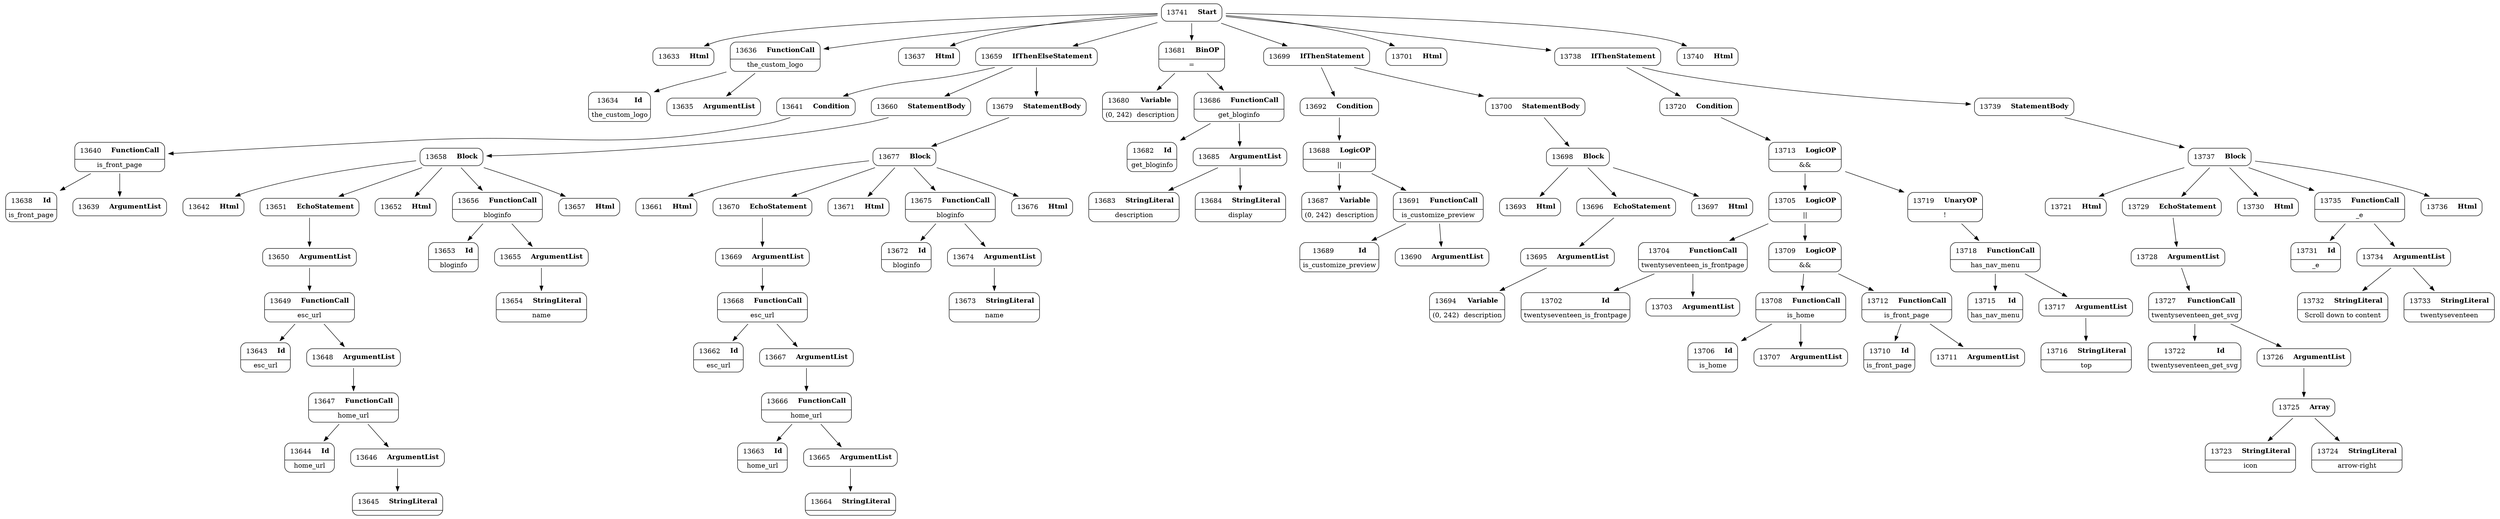digraph ast {
node [shape=none];
13633 [label=<<TABLE border='1' cellspacing='0' cellpadding='10' style='rounded' ><TR><TD border='0'>13633</TD><TD border='0'><B>Html</B></TD></TR></TABLE>>];
13634 [label=<<TABLE border='1' cellspacing='0' cellpadding='10' style='rounded' ><TR><TD border='0'>13634</TD><TD border='0'><B>Id</B></TD></TR><HR/><TR><TD border='0' cellpadding='5' colspan='2'>the_custom_logo</TD></TR></TABLE>>];
13635 [label=<<TABLE border='1' cellspacing='0' cellpadding='10' style='rounded' ><TR><TD border='0'>13635</TD><TD border='0'><B>ArgumentList</B></TD></TR></TABLE>>];
13636 [label=<<TABLE border='1' cellspacing='0' cellpadding='10' style='rounded' ><TR><TD border='0'>13636</TD><TD border='0'><B>FunctionCall</B></TD></TR><HR/><TR><TD border='0' cellpadding='5' colspan='2'>the_custom_logo</TD></TR></TABLE>>];
13636 -> 13634 [weight=2];
13636 -> 13635 [weight=2];
13637 [label=<<TABLE border='1' cellspacing='0' cellpadding='10' style='rounded' ><TR><TD border='0'>13637</TD><TD border='0'><B>Html</B></TD></TR></TABLE>>];
13638 [label=<<TABLE border='1' cellspacing='0' cellpadding='10' style='rounded' ><TR><TD border='0'>13638</TD><TD border='0'><B>Id</B></TD></TR><HR/><TR><TD border='0' cellpadding='5' colspan='2'>is_front_page</TD></TR></TABLE>>];
13639 [label=<<TABLE border='1' cellspacing='0' cellpadding='10' style='rounded' ><TR><TD border='0'>13639</TD><TD border='0'><B>ArgumentList</B></TD></TR></TABLE>>];
13640 [label=<<TABLE border='1' cellspacing='0' cellpadding='10' style='rounded' ><TR><TD border='0'>13640</TD><TD border='0'><B>FunctionCall</B></TD></TR><HR/><TR><TD border='0' cellpadding='5' colspan='2'>is_front_page</TD></TR></TABLE>>];
13640 -> 13638 [weight=2];
13640 -> 13639 [weight=2];
13641 [label=<<TABLE border='1' cellspacing='0' cellpadding='10' style='rounded' ><TR><TD border='0'>13641</TD><TD border='0'><B>Condition</B></TD></TR></TABLE>>];
13641 -> 13640 [weight=2];
13642 [label=<<TABLE border='1' cellspacing='0' cellpadding='10' style='rounded' ><TR><TD border='0'>13642</TD><TD border='0'><B>Html</B></TD></TR></TABLE>>];
13643 [label=<<TABLE border='1' cellspacing='0' cellpadding='10' style='rounded' ><TR><TD border='0'>13643</TD><TD border='0'><B>Id</B></TD></TR><HR/><TR><TD border='0' cellpadding='5' colspan='2'>esc_url</TD></TR></TABLE>>];
13644 [label=<<TABLE border='1' cellspacing='0' cellpadding='10' style='rounded' ><TR><TD border='0'>13644</TD><TD border='0'><B>Id</B></TD></TR><HR/><TR><TD border='0' cellpadding='5' colspan='2'>home_url</TD></TR></TABLE>>];
13645 [label=<<TABLE border='1' cellspacing='0' cellpadding='10' style='rounded' ><TR><TD border='0'>13645</TD><TD border='0'><B>StringLiteral</B></TD></TR><HR/><TR><TD border='0' cellpadding='5' colspan='2'></TD></TR></TABLE>>];
13646 [label=<<TABLE border='1' cellspacing='0' cellpadding='10' style='rounded' ><TR><TD border='0'>13646</TD><TD border='0'><B>ArgumentList</B></TD></TR></TABLE>>];
13646 -> 13645 [weight=2];
13647 [label=<<TABLE border='1' cellspacing='0' cellpadding='10' style='rounded' ><TR><TD border='0'>13647</TD><TD border='0'><B>FunctionCall</B></TD></TR><HR/><TR><TD border='0' cellpadding='5' colspan='2'>home_url</TD></TR></TABLE>>];
13647 -> 13644 [weight=2];
13647 -> 13646 [weight=2];
13648 [label=<<TABLE border='1' cellspacing='0' cellpadding='10' style='rounded' ><TR><TD border='0'>13648</TD><TD border='0'><B>ArgumentList</B></TD></TR></TABLE>>];
13648 -> 13647 [weight=2];
13649 [label=<<TABLE border='1' cellspacing='0' cellpadding='10' style='rounded' ><TR><TD border='0'>13649</TD><TD border='0'><B>FunctionCall</B></TD></TR><HR/><TR><TD border='0' cellpadding='5' colspan='2'>esc_url</TD></TR></TABLE>>];
13649 -> 13643 [weight=2];
13649 -> 13648 [weight=2];
13650 [label=<<TABLE border='1' cellspacing='0' cellpadding='10' style='rounded' ><TR><TD border='0'>13650</TD><TD border='0'><B>ArgumentList</B></TD></TR></TABLE>>];
13650 -> 13649 [weight=2];
13651 [label=<<TABLE border='1' cellspacing='0' cellpadding='10' style='rounded' ><TR><TD border='0'>13651</TD><TD border='0'><B>EchoStatement</B></TD></TR></TABLE>>];
13651 -> 13650 [weight=2];
13652 [label=<<TABLE border='1' cellspacing='0' cellpadding='10' style='rounded' ><TR><TD border='0'>13652</TD><TD border='0'><B>Html</B></TD></TR></TABLE>>];
13653 [label=<<TABLE border='1' cellspacing='0' cellpadding='10' style='rounded' ><TR><TD border='0'>13653</TD><TD border='0'><B>Id</B></TD></TR><HR/><TR><TD border='0' cellpadding='5' colspan='2'>bloginfo</TD></TR></TABLE>>];
13654 [label=<<TABLE border='1' cellspacing='0' cellpadding='10' style='rounded' ><TR><TD border='0'>13654</TD><TD border='0'><B>StringLiteral</B></TD></TR><HR/><TR><TD border='0' cellpadding='5' colspan='2'>name</TD></TR></TABLE>>];
13655 [label=<<TABLE border='1' cellspacing='0' cellpadding='10' style='rounded' ><TR><TD border='0'>13655</TD><TD border='0'><B>ArgumentList</B></TD></TR></TABLE>>];
13655 -> 13654 [weight=2];
13656 [label=<<TABLE border='1' cellspacing='0' cellpadding='10' style='rounded' ><TR><TD border='0'>13656</TD><TD border='0'><B>FunctionCall</B></TD></TR><HR/><TR><TD border='0' cellpadding='5' colspan='2'>bloginfo</TD></TR></TABLE>>];
13656 -> 13653 [weight=2];
13656 -> 13655 [weight=2];
13657 [label=<<TABLE border='1' cellspacing='0' cellpadding='10' style='rounded' ><TR><TD border='0'>13657</TD><TD border='0'><B>Html</B></TD></TR></TABLE>>];
13658 [label=<<TABLE border='1' cellspacing='0' cellpadding='10' style='rounded' ><TR><TD border='0'>13658</TD><TD border='0'><B>Block</B></TD></TR></TABLE>>];
13658 -> 13642 [weight=2];
13658 -> 13651 [weight=2];
13658 -> 13652 [weight=2];
13658 -> 13656 [weight=2];
13658 -> 13657 [weight=2];
13659 [label=<<TABLE border='1' cellspacing='0' cellpadding='10' style='rounded' ><TR><TD border='0'>13659</TD><TD border='0'><B>IfThenElseStatement</B></TD></TR></TABLE>>];
13659 -> 13641 [weight=2];
13659 -> 13660 [weight=2];
13659 -> 13679 [weight=2];
13660 [label=<<TABLE border='1' cellspacing='0' cellpadding='10' style='rounded' ><TR><TD border='0'>13660</TD><TD border='0'><B>StatementBody</B></TD></TR></TABLE>>];
13660 -> 13658 [weight=2];
13661 [label=<<TABLE border='1' cellspacing='0' cellpadding='10' style='rounded' ><TR><TD border='0'>13661</TD><TD border='0'><B>Html</B></TD></TR></TABLE>>];
13662 [label=<<TABLE border='1' cellspacing='0' cellpadding='10' style='rounded' ><TR><TD border='0'>13662</TD><TD border='0'><B>Id</B></TD></TR><HR/><TR><TD border='0' cellpadding='5' colspan='2'>esc_url</TD></TR></TABLE>>];
13663 [label=<<TABLE border='1' cellspacing='0' cellpadding='10' style='rounded' ><TR><TD border='0'>13663</TD><TD border='0'><B>Id</B></TD></TR><HR/><TR><TD border='0' cellpadding='5' colspan='2'>home_url</TD></TR></TABLE>>];
13664 [label=<<TABLE border='1' cellspacing='0' cellpadding='10' style='rounded' ><TR><TD border='0'>13664</TD><TD border='0'><B>StringLiteral</B></TD></TR><HR/><TR><TD border='0' cellpadding='5' colspan='2'></TD></TR></TABLE>>];
13665 [label=<<TABLE border='1' cellspacing='0' cellpadding='10' style='rounded' ><TR><TD border='0'>13665</TD><TD border='0'><B>ArgumentList</B></TD></TR></TABLE>>];
13665 -> 13664 [weight=2];
13666 [label=<<TABLE border='1' cellspacing='0' cellpadding='10' style='rounded' ><TR><TD border='0'>13666</TD><TD border='0'><B>FunctionCall</B></TD></TR><HR/><TR><TD border='0' cellpadding='5' colspan='2'>home_url</TD></TR></TABLE>>];
13666 -> 13663 [weight=2];
13666 -> 13665 [weight=2];
13667 [label=<<TABLE border='1' cellspacing='0' cellpadding='10' style='rounded' ><TR><TD border='0'>13667</TD><TD border='0'><B>ArgumentList</B></TD></TR></TABLE>>];
13667 -> 13666 [weight=2];
13668 [label=<<TABLE border='1' cellspacing='0' cellpadding='10' style='rounded' ><TR><TD border='0'>13668</TD><TD border='0'><B>FunctionCall</B></TD></TR><HR/><TR><TD border='0' cellpadding='5' colspan='2'>esc_url</TD></TR></TABLE>>];
13668 -> 13662 [weight=2];
13668 -> 13667 [weight=2];
13669 [label=<<TABLE border='1' cellspacing='0' cellpadding='10' style='rounded' ><TR><TD border='0'>13669</TD><TD border='0'><B>ArgumentList</B></TD></TR></TABLE>>];
13669 -> 13668 [weight=2];
13670 [label=<<TABLE border='1' cellspacing='0' cellpadding='10' style='rounded' ><TR><TD border='0'>13670</TD><TD border='0'><B>EchoStatement</B></TD></TR></TABLE>>];
13670 -> 13669 [weight=2];
13671 [label=<<TABLE border='1' cellspacing='0' cellpadding='10' style='rounded' ><TR><TD border='0'>13671</TD><TD border='0'><B>Html</B></TD></TR></TABLE>>];
13672 [label=<<TABLE border='1' cellspacing='0' cellpadding='10' style='rounded' ><TR><TD border='0'>13672</TD><TD border='0'><B>Id</B></TD></TR><HR/><TR><TD border='0' cellpadding='5' colspan='2'>bloginfo</TD></TR></TABLE>>];
13673 [label=<<TABLE border='1' cellspacing='0' cellpadding='10' style='rounded' ><TR><TD border='0'>13673</TD><TD border='0'><B>StringLiteral</B></TD></TR><HR/><TR><TD border='0' cellpadding='5' colspan='2'>name</TD></TR></TABLE>>];
13674 [label=<<TABLE border='1' cellspacing='0' cellpadding='10' style='rounded' ><TR><TD border='0'>13674</TD><TD border='0'><B>ArgumentList</B></TD></TR></TABLE>>];
13674 -> 13673 [weight=2];
13675 [label=<<TABLE border='1' cellspacing='0' cellpadding='10' style='rounded' ><TR><TD border='0'>13675</TD><TD border='0'><B>FunctionCall</B></TD></TR><HR/><TR><TD border='0' cellpadding='5' colspan='2'>bloginfo</TD></TR></TABLE>>];
13675 -> 13672 [weight=2];
13675 -> 13674 [weight=2];
13676 [label=<<TABLE border='1' cellspacing='0' cellpadding='10' style='rounded' ><TR><TD border='0'>13676</TD><TD border='0'><B>Html</B></TD></TR></TABLE>>];
13677 [label=<<TABLE border='1' cellspacing='0' cellpadding='10' style='rounded' ><TR><TD border='0'>13677</TD><TD border='0'><B>Block</B></TD></TR></TABLE>>];
13677 -> 13661 [weight=2];
13677 -> 13670 [weight=2];
13677 -> 13671 [weight=2];
13677 -> 13675 [weight=2];
13677 -> 13676 [weight=2];
13679 [label=<<TABLE border='1' cellspacing='0' cellpadding='10' style='rounded' ><TR><TD border='0'>13679</TD><TD border='0'><B>StatementBody</B></TD></TR></TABLE>>];
13679 -> 13677 [weight=2];
13680 [label=<<TABLE border='1' cellspacing='0' cellpadding='10' style='rounded' ><TR><TD border='0'>13680</TD><TD border='0'><B>Variable</B></TD></TR><HR/><TR><TD border='0' cellpadding='5'>(0, 242)</TD><TD border='0' cellpadding='5'>description</TD></TR></TABLE>>];
13681 [label=<<TABLE border='1' cellspacing='0' cellpadding='10' style='rounded' ><TR><TD border='0'>13681</TD><TD border='0'><B>BinOP</B></TD></TR><HR/><TR><TD border='0' cellpadding='5' colspan='2'>=</TD></TR></TABLE>>];
13681 -> 13680 [weight=2];
13681 -> 13686 [weight=2];
13682 [label=<<TABLE border='1' cellspacing='0' cellpadding='10' style='rounded' ><TR><TD border='0'>13682</TD><TD border='0'><B>Id</B></TD></TR><HR/><TR><TD border='0' cellpadding='5' colspan='2'>get_bloginfo</TD></TR></TABLE>>];
13683 [label=<<TABLE border='1' cellspacing='0' cellpadding='10' style='rounded' ><TR><TD border='0'>13683</TD><TD border='0'><B>StringLiteral</B></TD></TR><HR/><TR><TD border='0' cellpadding='5' colspan='2'>description</TD></TR></TABLE>>];
13684 [label=<<TABLE border='1' cellspacing='0' cellpadding='10' style='rounded' ><TR><TD border='0'>13684</TD><TD border='0'><B>StringLiteral</B></TD></TR><HR/><TR><TD border='0' cellpadding='5' colspan='2'>display</TD></TR></TABLE>>];
13685 [label=<<TABLE border='1' cellspacing='0' cellpadding='10' style='rounded' ><TR><TD border='0'>13685</TD><TD border='0'><B>ArgumentList</B></TD></TR></TABLE>>];
13685 -> 13683 [weight=2];
13685 -> 13684 [weight=2];
13686 [label=<<TABLE border='1' cellspacing='0' cellpadding='10' style='rounded' ><TR><TD border='0'>13686</TD><TD border='0'><B>FunctionCall</B></TD></TR><HR/><TR><TD border='0' cellpadding='5' colspan='2'>get_bloginfo</TD></TR></TABLE>>];
13686 -> 13682 [weight=2];
13686 -> 13685 [weight=2];
13687 [label=<<TABLE border='1' cellspacing='0' cellpadding='10' style='rounded' ><TR><TD border='0'>13687</TD><TD border='0'><B>Variable</B></TD></TR><HR/><TR><TD border='0' cellpadding='5'>(0, 242)</TD><TD border='0' cellpadding='5'>description</TD></TR></TABLE>>];
13688 [label=<<TABLE border='1' cellspacing='0' cellpadding='10' style='rounded' ><TR><TD border='0'>13688</TD><TD border='0'><B>LogicOP</B></TD></TR><HR/><TR><TD border='0' cellpadding='5' colspan='2'>||</TD></TR></TABLE>>];
13688 -> 13687 [weight=2];
13688 -> 13691 [weight=2];
13689 [label=<<TABLE border='1' cellspacing='0' cellpadding='10' style='rounded' ><TR><TD border='0'>13689</TD><TD border='0'><B>Id</B></TD></TR><HR/><TR><TD border='0' cellpadding='5' colspan='2'>is_customize_preview</TD></TR></TABLE>>];
13690 [label=<<TABLE border='1' cellspacing='0' cellpadding='10' style='rounded' ><TR><TD border='0'>13690</TD><TD border='0'><B>ArgumentList</B></TD></TR></TABLE>>];
13691 [label=<<TABLE border='1' cellspacing='0' cellpadding='10' style='rounded' ><TR><TD border='0'>13691</TD><TD border='0'><B>FunctionCall</B></TD></TR><HR/><TR><TD border='0' cellpadding='5' colspan='2'>is_customize_preview</TD></TR></TABLE>>];
13691 -> 13689 [weight=2];
13691 -> 13690 [weight=2];
13692 [label=<<TABLE border='1' cellspacing='0' cellpadding='10' style='rounded' ><TR><TD border='0'>13692</TD><TD border='0'><B>Condition</B></TD></TR></TABLE>>];
13692 -> 13688 [weight=2];
13693 [label=<<TABLE border='1' cellspacing='0' cellpadding='10' style='rounded' ><TR><TD border='0'>13693</TD><TD border='0'><B>Html</B></TD></TR></TABLE>>];
13694 [label=<<TABLE border='1' cellspacing='0' cellpadding='10' style='rounded' ><TR><TD border='0'>13694</TD><TD border='0'><B>Variable</B></TD></TR><HR/><TR><TD border='0' cellpadding='5'>(0, 242)</TD><TD border='0' cellpadding='5'>description</TD></TR></TABLE>>];
13695 [label=<<TABLE border='1' cellspacing='0' cellpadding='10' style='rounded' ><TR><TD border='0'>13695</TD><TD border='0'><B>ArgumentList</B></TD></TR></TABLE>>];
13695 -> 13694 [weight=2];
13696 [label=<<TABLE border='1' cellspacing='0' cellpadding='10' style='rounded' ><TR><TD border='0'>13696</TD><TD border='0'><B>EchoStatement</B></TD></TR></TABLE>>];
13696 -> 13695 [weight=2];
13697 [label=<<TABLE border='1' cellspacing='0' cellpadding='10' style='rounded' ><TR><TD border='0'>13697</TD><TD border='0'><B>Html</B></TD></TR></TABLE>>];
13698 [label=<<TABLE border='1' cellspacing='0' cellpadding='10' style='rounded' ><TR><TD border='0'>13698</TD><TD border='0'><B>Block</B></TD></TR></TABLE>>];
13698 -> 13693 [weight=2];
13698 -> 13696 [weight=2];
13698 -> 13697 [weight=2];
13699 [label=<<TABLE border='1' cellspacing='0' cellpadding='10' style='rounded' ><TR><TD border='0'>13699</TD><TD border='0'><B>IfThenStatement</B></TD></TR></TABLE>>];
13699 -> 13692 [weight=2];
13699 -> 13700 [weight=2];
13700 [label=<<TABLE border='1' cellspacing='0' cellpadding='10' style='rounded' ><TR><TD border='0'>13700</TD><TD border='0'><B>StatementBody</B></TD></TR></TABLE>>];
13700 -> 13698 [weight=2];
13701 [label=<<TABLE border='1' cellspacing='0' cellpadding='10' style='rounded' ><TR><TD border='0'>13701</TD><TD border='0'><B>Html</B></TD></TR></TABLE>>];
13702 [label=<<TABLE border='1' cellspacing='0' cellpadding='10' style='rounded' ><TR><TD border='0'>13702</TD><TD border='0'><B>Id</B></TD></TR><HR/><TR><TD border='0' cellpadding='5' colspan='2'>twentyseventeen_is_frontpage</TD></TR></TABLE>>];
13703 [label=<<TABLE border='1' cellspacing='0' cellpadding='10' style='rounded' ><TR><TD border='0'>13703</TD><TD border='0'><B>ArgumentList</B></TD></TR></TABLE>>];
13704 [label=<<TABLE border='1' cellspacing='0' cellpadding='10' style='rounded' ><TR><TD border='0'>13704</TD><TD border='0'><B>FunctionCall</B></TD></TR><HR/><TR><TD border='0' cellpadding='5' colspan='2'>twentyseventeen_is_frontpage</TD></TR></TABLE>>];
13704 -> 13702 [weight=2];
13704 -> 13703 [weight=2];
13705 [label=<<TABLE border='1' cellspacing='0' cellpadding='10' style='rounded' ><TR><TD border='0'>13705</TD><TD border='0'><B>LogicOP</B></TD></TR><HR/><TR><TD border='0' cellpadding='5' colspan='2'>||</TD></TR></TABLE>>];
13705 -> 13704 [weight=2];
13705 -> 13709 [weight=2];
13706 [label=<<TABLE border='1' cellspacing='0' cellpadding='10' style='rounded' ><TR><TD border='0'>13706</TD><TD border='0'><B>Id</B></TD></TR><HR/><TR><TD border='0' cellpadding='5' colspan='2'>is_home</TD></TR></TABLE>>];
13707 [label=<<TABLE border='1' cellspacing='0' cellpadding='10' style='rounded' ><TR><TD border='0'>13707</TD><TD border='0'><B>ArgumentList</B></TD></TR></TABLE>>];
13708 [label=<<TABLE border='1' cellspacing='0' cellpadding='10' style='rounded' ><TR><TD border='0'>13708</TD><TD border='0'><B>FunctionCall</B></TD></TR><HR/><TR><TD border='0' cellpadding='5' colspan='2'>is_home</TD></TR></TABLE>>];
13708 -> 13706 [weight=2];
13708 -> 13707 [weight=2];
13709 [label=<<TABLE border='1' cellspacing='0' cellpadding='10' style='rounded' ><TR><TD border='0'>13709</TD><TD border='0'><B>LogicOP</B></TD></TR><HR/><TR><TD border='0' cellpadding='5' colspan='2'>&amp;&amp;</TD></TR></TABLE>>];
13709 -> 13708 [weight=2];
13709 -> 13712 [weight=2];
13710 [label=<<TABLE border='1' cellspacing='0' cellpadding='10' style='rounded' ><TR><TD border='0'>13710</TD><TD border='0'><B>Id</B></TD></TR><HR/><TR><TD border='0' cellpadding='5' colspan='2'>is_front_page</TD></TR></TABLE>>];
13711 [label=<<TABLE border='1' cellspacing='0' cellpadding='10' style='rounded' ><TR><TD border='0'>13711</TD><TD border='0'><B>ArgumentList</B></TD></TR></TABLE>>];
13712 [label=<<TABLE border='1' cellspacing='0' cellpadding='10' style='rounded' ><TR><TD border='0'>13712</TD><TD border='0'><B>FunctionCall</B></TD></TR><HR/><TR><TD border='0' cellpadding='5' colspan='2'>is_front_page</TD></TR></TABLE>>];
13712 -> 13710 [weight=2];
13712 -> 13711 [weight=2];
13713 [label=<<TABLE border='1' cellspacing='0' cellpadding='10' style='rounded' ><TR><TD border='0'>13713</TD><TD border='0'><B>LogicOP</B></TD></TR><HR/><TR><TD border='0' cellpadding='5' colspan='2'>&amp;&amp;</TD></TR></TABLE>>];
13713 -> 13705 [weight=2];
13713 -> 13719 [weight=2];
13715 [label=<<TABLE border='1' cellspacing='0' cellpadding='10' style='rounded' ><TR><TD border='0'>13715</TD><TD border='0'><B>Id</B></TD></TR><HR/><TR><TD border='0' cellpadding='5' colspan='2'>has_nav_menu</TD></TR></TABLE>>];
13716 [label=<<TABLE border='1' cellspacing='0' cellpadding='10' style='rounded' ><TR><TD border='0'>13716</TD><TD border='0'><B>StringLiteral</B></TD></TR><HR/><TR><TD border='0' cellpadding='5' colspan='2'>top</TD></TR></TABLE>>];
13717 [label=<<TABLE border='1' cellspacing='0' cellpadding='10' style='rounded' ><TR><TD border='0'>13717</TD><TD border='0'><B>ArgumentList</B></TD></TR></TABLE>>];
13717 -> 13716 [weight=2];
13718 [label=<<TABLE border='1' cellspacing='0' cellpadding='10' style='rounded' ><TR><TD border='0'>13718</TD><TD border='0'><B>FunctionCall</B></TD></TR><HR/><TR><TD border='0' cellpadding='5' colspan='2'>has_nav_menu</TD></TR></TABLE>>];
13718 -> 13715 [weight=2];
13718 -> 13717 [weight=2];
13719 [label=<<TABLE border='1' cellspacing='0' cellpadding='10' style='rounded' ><TR><TD border='0'>13719</TD><TD border='0'><B>UnaryOP</B></TD></TR><HR/><TR><TD border='0' cellpadding='5' colspan='2'>!</TD></TR></TABLE>>];
13719 -> 13718 [weight=2];
13720 [label=<<TABLE border='1' cellspacing='0' cellpadding='10' style='rounded' ><TR><TD border='0'>13720</TD><TD border='0'><B>Condition</B></TD></TR></TABLE>>];
13720 -> 13713 [weight=2];
13721 [label=<<TABLE border='1' cellspacing='0' cellpadding='10' style='rounded' ><TR><TD border='0'>13721</TD><TD border='0'><B>Html</B></TD></TR></TABLE>>];
13722 [label=<<TABLE border='1' cellspacing='0' cellpadding='10' style='rounded' ><TR><TD border='0'>13722</TD><TD border='0'><B>Id</B></TD></TR><HR/><TR><TD border='0' cellpadding='5' colspan='2'>twentyseventeen_get_svg</TD></TR></TABLE>>];
13723 [label=<<TABLE border='1' cellspacing='0' cellpadding='10' style='rounded' ><TR><TD border='0'>13723</TD><TD border='0'><B>StringLiteral</B></TD></TR><HR/><TR><TD border='0' cellpadding='5' colspan='2'>icon</TD></TR></TABLE>>];
13724 [label=<<TABLE border='1' cellspacing='0' cellpadding='10' style='rounded' ><TR><TD border='0'>13724</TD><TD border='0'><B>StringLiteral</B></TD></TR><HR/><TR><TD border='0' cellpadding='5' colspan='2'>arrow-right</TD></TR></TABLE>>];
13725 [label=<<TABLE border='1' cellspacing='0' cellpadding='10' style='rounded' ><TR><TD border='0'>13725</TD><TD border='0'><B>Array</B></TD></TR></TABLE>>];
13725 -> 13723 [weight=2];
13725 -> 13724 [weight=2];
13726 [label=<<TABLE border='1' cellspacing='0' cellpadding='10' style='rounded' ><TR><TD border='0'>13726</TD><TD border='0'><B>ArgumentList</B></TD></TR></TABLE>>];
13726 -> 13725 [weight=2];
13727 [label=<<TABLE border='1' cellspacing='0' cellpadding='10' style='rounded' ><TR><TD border='0'>13727</TD><TD border='0'><B>FunctionCall</B></TD></TR><HR/><TR><TD border='0' cellpadding='5' colspan='2'>twentyseventeen_get_svg</TD></TR></TABLE>>];
13727 -> 13722 [weight=2];
13727 -> 13726 [weight=2];
13728 [label=<<TABLE border='1' cellspacing='0' cellpadding='10' style='rounded' ><TR><TD border='0'>13728</TD><TD border='0'><B>ArgumentList</B></TD></TR></TABLE>>];
13728 -> 13727 [weight=2];
13729 [label=<<TABLE border='1' cellspacing='0' cellpadding='10' style='rounded' ><TR><TD border='0'>13729</TD><TD border='0'><B>EchoStatement</B></TD></TR></TABLE>>];
13729 -> 13728 [weight=2];
13730 [label=<<TABLE border='1' cellspacing='0' cellpadding='10' style='rounded' ><TR><TD border='0'>13730</TD><TD border='0'><B>Html</B></TD></TR></TABLE>>];
13731 [label=<<TABLE border='1' cellspacing='0' cellpadding='10' style='rounded' ><TR><TD border='0'>13731</TD><TD border='0'><B>Id</B></TD></TR><HR/><TR><TD border='0' cellpadding='5' colspan='2'>_e</TD></TR></TABLE>>];
13732 [label=<<TABLE border='1' cellspacing='0' cellpadding='10' style='rounded' ><TR><TD border='0'>13732</TD><TD border='0'><B>StringLiteral</B></TD></TR><HR/><TR><TD border='0' cellpadding='5' colspan='2'>Scroll down to content</TD></TR></TABLE>>];
13733 [label=<<TABLE border='1' cellspacing='0' cellpadding='10' style='rounded' ><TR><TD border='0'>13733</TD><TD border='0'><B>StringLiteral</B></TD></TR><HR/><TR><TD border='0' cellpadding='5' colspan='2'>twentyseventeen</TD></TR></TABLE>>];
13734 [label=<<TABLE border='1' cellspacing='0' cellpadding='10' style='rounded' ><TR><TD border='0'>13734</TD><TD border='0'><B>ArgumentList</B></TD></TR></TABLE>>];
13734 -> 13732 [weight=2];
13734 -> 13733 [weight=2];
13735 [label=<<TABLE border='1' cellspacing='0' cellpadding='10' style='rounded' ><TR><TD border='0'>13735</TD><TD border='0'><B>FunctionCall</B></TD></TR><HR/><TR><TD border='0' cellpadding='5' colspan='2'>_e</TD></TR></TABLE>>];
13735 -> 13731 [weight=2];
13735 -> 13734 [weight=2];
13736 [label=<<TABLE border='1' cellspacing='0' cellpadding='10' style='rounded' ><TR><TD border='0'>13736</TD><TD border='0'><B>Html</B></TD></TR></TABLE>>];
13737 [label=<<TABLE border='1' cellspacing='0' cellpadding='10' style='rounded' ><TR><TD border='0'>13737</TD><TD border='0'><B>Block</B></TD></TR></TABLE>>];
13737 -> 13721 [weight=2];
13737 -> 13729 [weight=2];
13737 -> 13730 [weight=2];
13737 -> 13735 [weight=2];
13737 -> 13736 [weight=2];
13738 [label=<<TABLE border='1' cellspacing='0' cellpadding='10' style='rounded' ><TR><TD border='0'>13738</TD><TD border='0'><B>IfThenStatement</B></TD></TR></TABLE>>];
13738 -> 13720 [weight=2];
13738 -> 13739 [weight=2];
13739 [label=<<TABLE border='1' cellspacing='0' cellpadding='10' style='rounded' ><TR><TD border='0'>13739</TD><TD border='0'><B>StatementBody</B></TD></TR></TABLE>>];
13739 -> 13737 [weight=2];
13740 [label=<<TABLE border='1' cellspacing='0' cellpadding='10' style='rounded' ><TR><TD border='0'>13740</TD><TD border='0'><B>Html</B></TD></TR></TABLE>>];
13741 [label=<<TABLE border='1' cellspacing='0' cellpadding='10' style='rounded' ><TR><TD border='0'>13741</TD><TD border='0'><B>Start</B></TD></TR></TABLE>>];
13741 -> 13633 [weight=2];
13741 -> 13636 [weight=2];
13741 -> 13637 [weight=2];
13741 -> 13659 [weight=2];
13741 -> 13681 [weight=2];
13741 -> 13699 [weight=2];
13741 -> 13701 [weight=2];
13741 -> 13738 [weight=2];
13741 -> 13740 [weight=2];
}
